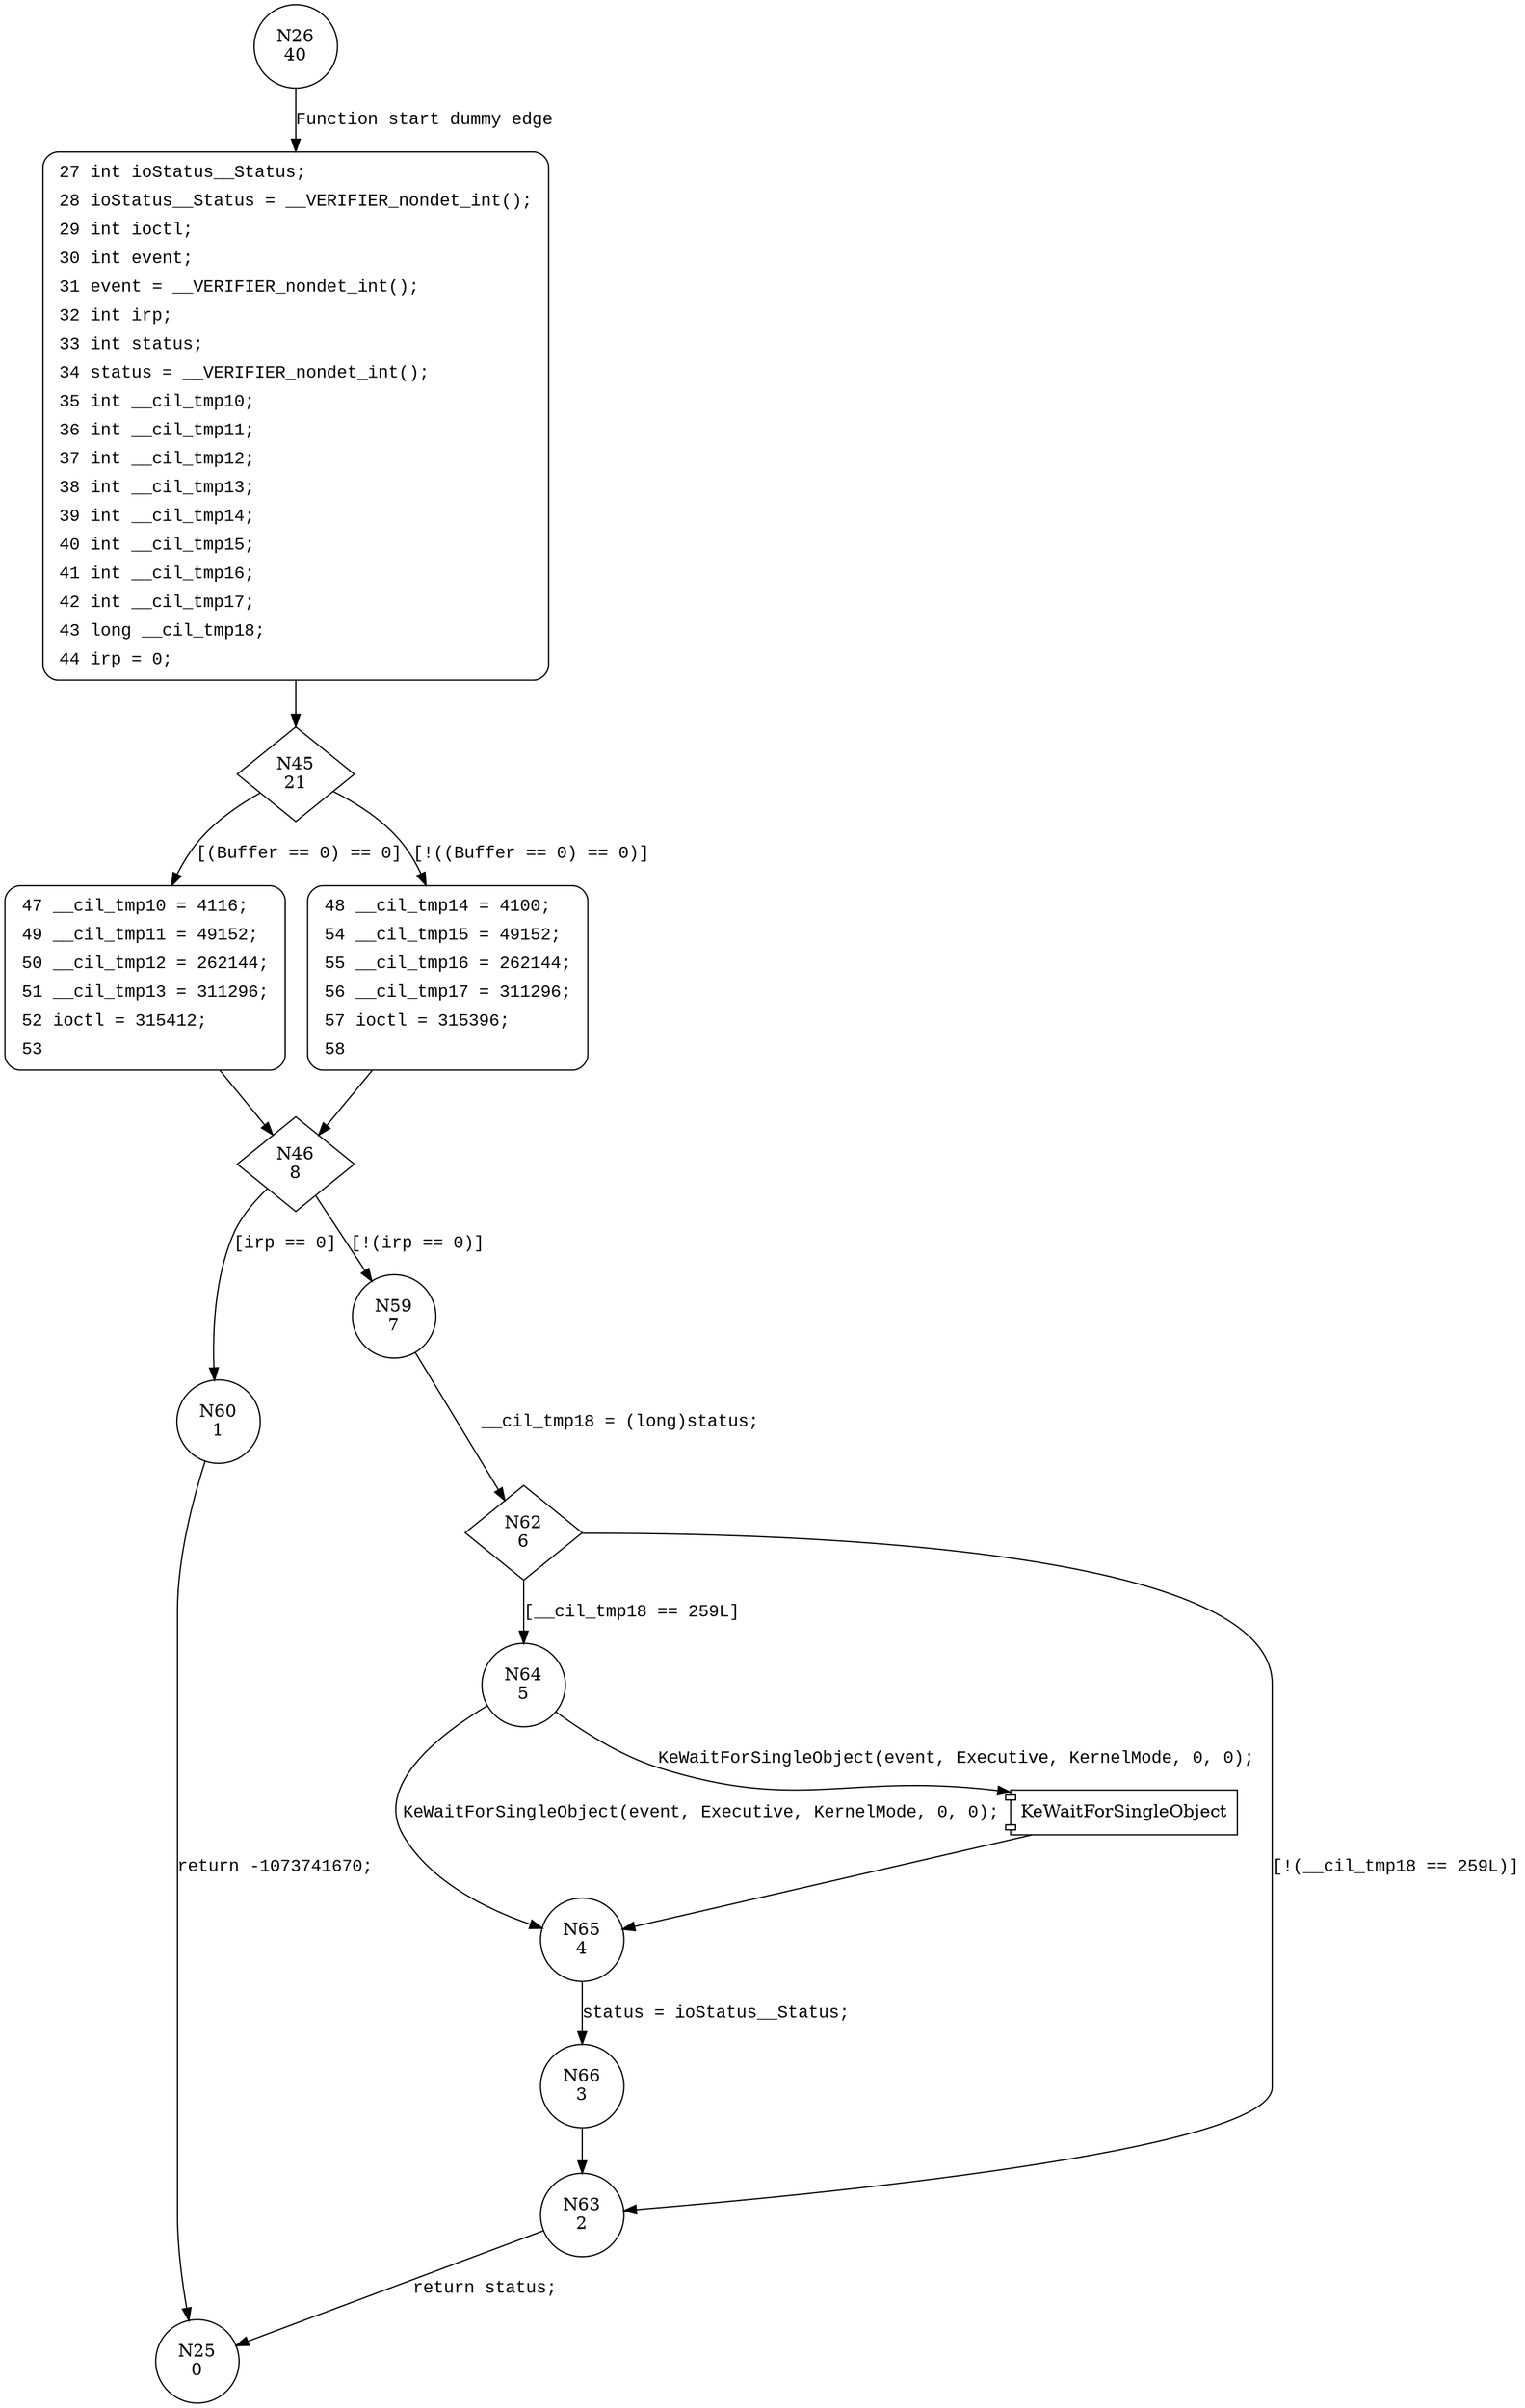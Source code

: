 digraph SendSrbSynchronous {
26 [shape="circle" label="N26\n40"]
27 [shape="circle" label="N27\n39"]
45 [shape="diamond" label="N45\n21"]
47 [shape="circle" label="N47\n14"]
48 [shape="circle" label="N48\n20"]
46 [shape="diamond" label="N46\n8"]
60 [shape="circle" label="N60\n1"]
59 [shape="circle" label="N59\n7"]
62 [shape="diamond" label="N62\n6"]
64 [shape="circle" label="N64\n5"]
63 [shape="circle" label="N63\n2"]
25 [shape="circle" label="N25\n0"]
65 [shape="circle" label="N65\n4"]
66 [shape="circle" label="N66\n3"]
27 [style="filled,bold" penwidth="1" fillcolor="white" fontname="Courier New" shape="Mrecord" label=<<table border="0" cellborder="0" cellpadding="3" bgcolor="white"><tr><td align="right">27</td><td align="left">int ioStatus__Status;</td></tr><tr><td align="right">28</td><td align="left">ioStatus__Status = __VERIFIER_nondet_int();</td></tr><tr><td align="right">29</td><td align="left">int ioctl;</td></tr><tr><td align="right">30</td><td align="left">int event;</td></tr><tr><td align="right">31</td><td align="left">event = __VERIFIER_nondet_int();</td></tr><tr><td align="right">32</td><td align="left">int irp;</td></tr><tr><td align="right">33</td><td align="left">int status;</td></tr><tr><td align="right">34</td><td align="left">status = __VERIFIER_nondet_int();</td></tr><tr><td align="right">35</td><td align="left">int __cil_tmp10;</td></tr><tr><td align="right">36</td><td align="left">int __cil_tmp11;</td></tr><tr><td align="right">37</td><td align="left">int __cil_tmp12;</td></tr><tr><td align="right">38</td><td align="left">int __cil_tmp13;</td></tr><tr><td align="right">39</td><td align="left">int __cil_tmp14;</td></tr><tr><td align="right">40</td><td align="left">int __cil_tmp15;</td></tr><tr><td align="right">41</td><td align="left">int __cil_tmp16;</td></tr><tr><td align="right">42</td><td align="left">int __cil_tmp17;</td></tr><tr><td align="right">43</td><td align="left">long __cil_tmp18;</td></tr><tr><td align="right">44</td><td align="left">irp = 0;</td></tr></table>>]
27 -> 45[label=""]
48 [style="filled,bold" penwidth="1" fillcolor="white" fontname="Courier New" shape="Mrecord" label=<<table border="0" cellborder="0" cellpadding="3" bgcolor="white"><tr><td align="right">48</td><td align="left">__cil_tmp14 = 4100;</td></tr><tr><td align="right">54</td><td align="left">__cil_tmp15 = 49152;</td></tr><tr><td align="right">55</td><td align="left">__cil_tmp16 = 262144;</td></tr><tr><td align="right">56</td><td align="left">__cil_tmp17 = 311296;</td></tr><tr><td align="right">57</td><td align="left">ioctl = 315396;</td></tr><tr><td align="right">58</td><td align="left"></td></tr></table>>]
48 -> 46[label=""]
47 [style="filled,bold" penwidth="1" fillcolor="white" fontname="Courier New" shape="Mrecord" label=<<table border="0" cellborder="0" cellpadding="3" bgcolor="white"><tr><td align="right">47</td><td align="left">__cil_tmp10 = 4116;</td></tr><tr><td align="right">49</td><td align="left">__cil_tmp11 = 49152;</td></tr><tr><td align="right">50</td><td align="left">__cil_tmp12 = 262144;</td></tr><tr><td align="right">51</td><td align="left">__cil_tmp13 = 311296;</td></tr><tr><td align="right">52</td><td align="left">ioctl = 315412;</td></tr><tr><td align="right">53</td><td align="left"></td></tr></table>>]
47 -> 46[label=""]
26 -> 27 [label="Function start dummy edge" fontname="Courier New"]
45 -> 47 [label="[(Buffer == 0) == 0]" fontname="Courier New"]
45 -> 48 [label="[!((Buffer == 0) == 0)]" fontname="Courier New"]
46 -> 60 [label="[irp == 0]" fontname="Courier New"]
46 -> 59 [label="[!(irp == 0)]" fontname="Courier New"]
62 -> 64 [label="[__cil_tmp18 == 259L]" fontname="Courier New"]
62 -> 63 [label="[!(__cil_tmp18 == 259L)]" fontname="Courier New"]
63 -> 25 [label="return status;" fontname="Courier New"]
100001 [shape="component" label="KeWaitForSingleObject"]
64 -> 100001 [label="KeWaitForSingleObject(event, Executive, KernelMode, 0, 0);" fontname="Courier New"]
100001 -> 65 [label="" fontname="Courier New"]
64 -> 65 [label="KeWaitForSingleObject(event, Executive, KernelMode, 0, 0);" fontname="Courier New"]
65 -> 66 [label="status = ioStatus__Status;" fontname="Courier New"]
60 -> 25 [label="return -1073741670;" fontname="Courier New"]
59 -> 62 [label="__cil_tmp18 = (long)status;" fontname="Courier New"]
66 -> 63 [label="" fontname="Courier New"]
}